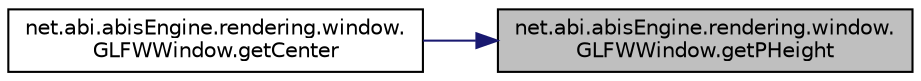 digraph "net.abi.abisEngine.rendering.window.GLFWWindow.getPHeight"
{
 // LATEX_PDF_SIZE
  edge [fontname="Helvetica",fontsize="10",labelfontname="Helvetica",labelfontsize="10"];
  node [fontname="Helvetica",fontsize="10",shape=record];
  rankdir="RL";
  Node1 [label="net.abi.abisEngine.rendering.window.\lGLFWWindow.getPHeight",height=0.2,width=0.4,color="black", fillcolor="grey75", style="filled", fontcolor="black",tooltip=" "];
  Node1 -> Node2 [dir="back",color="midnightblue",fontsize="10",style="solid",fontname="Helvetica"];
  Node2 [label="net.abi.abisEngine.rendering.window.\lGLFWWindow.getCenter",height=0.2,width=0.4,color="black", fillcolor="white", style="filled",URL="$d9/d77/classnet_1_1abi_1_1abis_engine_1_1rendering_1_1window_1_1_g_l_f_w_window.html#a49a53103987f43f6b9bdffb483d2cd10",tooltip=" "];
}
